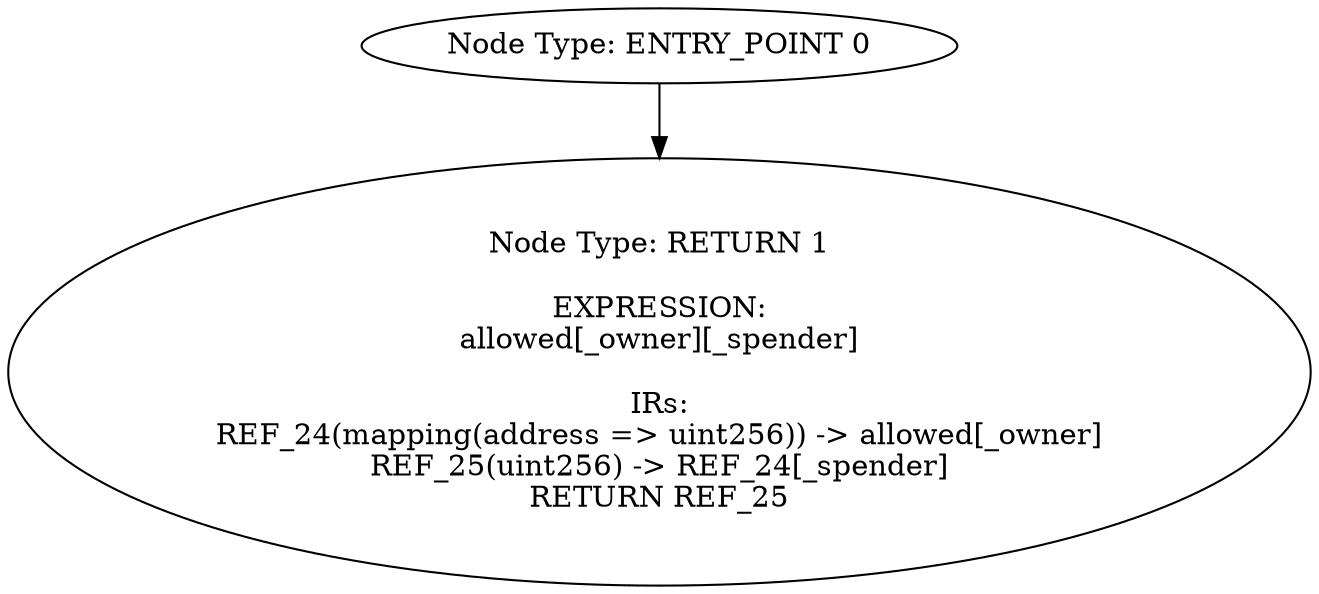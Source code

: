 digraph{
0[label="Node Type: ENTRY_POINT 0
"];
0->1;
1[label="Node Type: RETURN 1

EXPRESSION:
allowed[_owner][_spender]

IRs:
REF_24(mapping(address => uint256)) -> allowed[_owner]
REF_25(uint256) -> REF_24[_spender]
RETURN REF_25"];
}
